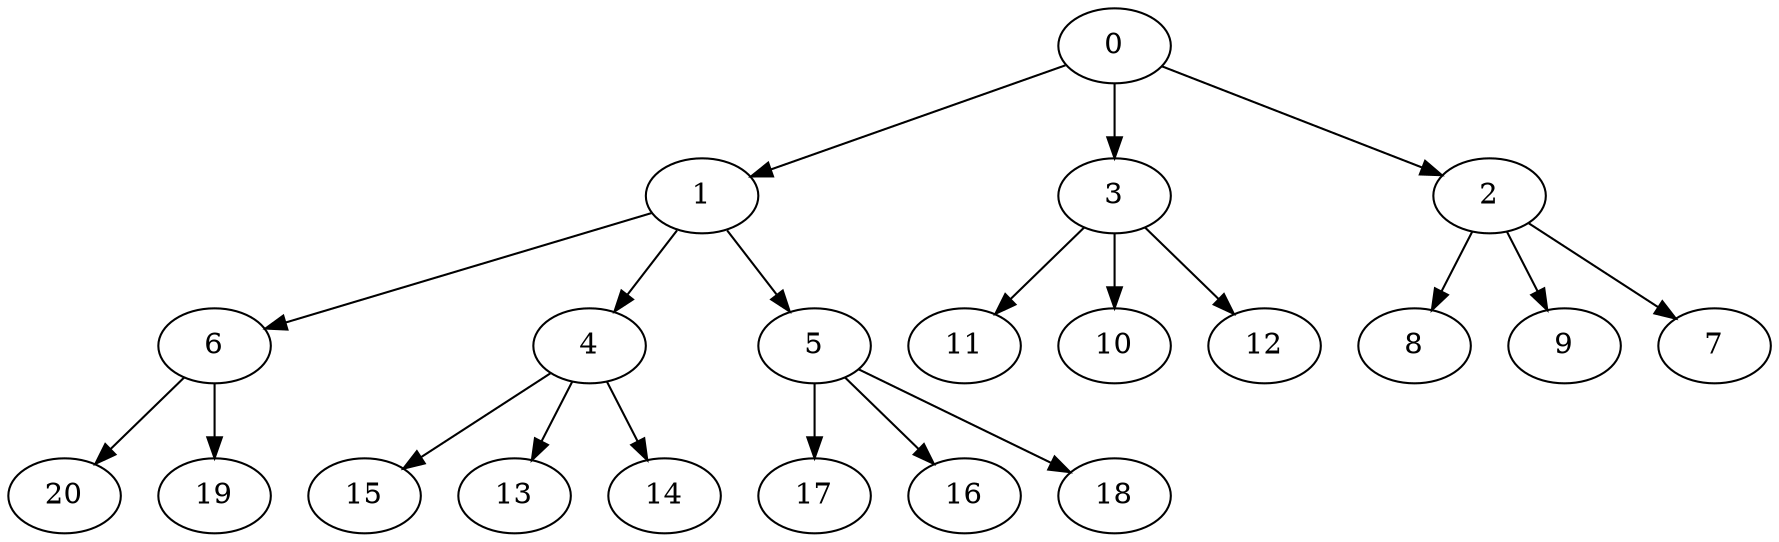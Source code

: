digraph "OutTree-Balanced-MaxBf-3_Nodes_21_CCR_9.97_WeightType_Random" {
	graph ["Duplicate states"=0,
		GraphType=OutTree,
		"Max states in OPEN"=0,
		Modes="120000ms; topo-ordered tasks, ; Pruning: task equivalence, fixed order ready list, ; F-value: ; Optimisation: best schedule length (\
SL) optimisation on equal, ",
		NumberOfTasks=21,
		"Pruned using list schedule length"=341082,
		"States removed from OPEN"=0,
		TargetSystem="Homogeneous-2",
		"Time to schedule (ms)"=1427,
		"Total idle time"=24,
		"Total schedule length"=71,
		"Total sequential time"=118,
		"Total states created"=634381
	];
	0	["Finish time"=2,
		Processor=0,
		"Start time"=0,
		Weight=2];
	1	["Finish time"=20,
		Processor=0,
		"Start time"=10,
		Weight=10];
	0 -> 1	[Weight=88];
	3	["Finish time"=4,
		Processor=0,
		"Start time"=2,
		Weight=2];
	0 -> 3	[Weight=99];
	2	["Finish time"=31,
		Processor=1,
		"Start time"=24,
		Weight=7];
	0 -> 2	[Weight=22];
	6	["Finish time"=55,
		Processor=0,
		"Start time"=46,
		Weight=9];
	1 -> 6	[Weight=110];
	4	["Finish time"=49,
		Processor=1,
		"Start time"=42,
		Weight=7];
	1 -> 4	[Weight=22];
	5	["Finish time"=31,
		Processor=0,
		"Start time"=24,
		Weight=7];
	1 -> 5	[Weight=110];
	20	["Finish time"=64,
		Processor=0,
		"Start time"=59,
		Weight=5];
	6 -> 20	[Weight=99];
	19	["Finish time"=59,
		Processor=0,
		"Start time"=55,
		Weight=4];
	6 -> 19	[Weight=22];
	11	["Finish time"=24,
		Processor=0,
		"Start time"=20,
		Weight=4];
	3 -> 11	[Weight=22];
	10	["Finish time"=10,
		Processor=0,
		"Start time"=7,
		Weight=3];
	3 -> 10	[Weight=99];
	12	["Finish time"=7,
		Processor=0,
		"Start time"=4,
		Weight=3];
	3 -> 12	[Weight=55];
	15	["Finish time"=59,
		Processor=1,
		"Start time"=49,
		Weight=10];
	4 -> 15	[Weight=44];
	13	["Finish time"=65,
		Processor=1,
		"Start time"=59,
		Weight=6];
	4 -> 13	[Weight=55];
	14	["Finish time"=71,
		Processor=1,
		"Start time"=65,
		Weight=6];
	4 -> 14	[Weight=66];
	8	["Finish time"=71,
		Processor=0,
		"Start time"=64,
		Weight=7];
	2 -> 8	[Weight=33];
	9	["Finish time"=42,
		Processor=1,
		"Start time"=36,
		Weight=6];
	2 -> 9	[Weight=22];
	7	["Finish time"=36,
		Processor=1,
		"Start time"=31,
		Weight=5];
	2 -> 7	[Weight=66];
	17	["Finish time"=46,
		Processor=0,
		"Start time"=39,
		Weight=7];
	5 -> 17	[Weight=55];
	16	["Finish time"=39,
		Processor=0,
		"Start time"=33,
		Weight=6];
	5 -> 16	[Weight=33];
	18	["Finish time"=33,
		Processor=0,
		"Start time"=31,
		Weight=2];
	5 -> 18	[Weight=55];
}
